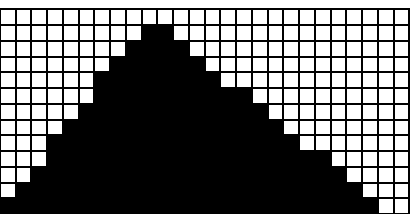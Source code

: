beginfig(0)

z1=origin;
z2=(5cm, 0);
z3=(9/5*cm, 12/5*cm);

for j:=-.2cm step .2cm until 2.7cm:
	for i:=-.2cm step .2cm until 5.3cm:
		if (3(j+.1cm)<=4(i+.1cm)) and ((i+.1cm)/5+(j+.1cm)/4<=cm) and (j+.1cm>=0):
			fill unitsquare scaled (.2cm) shifted (i, j);
		fi
	endfor
endfor

for j:=-.2cm step .2cm until 2.7cm:
	draw (-.2cm, j)--(5.2cm, j) withpen tinypen withcolor .25orange;
endfor
for i:=-.2cm step .2cm until 5.3cm:
	draw (i, -.2cm)--(i, 2.6cm) withpen tinypen withcolor .25orange;
endfor

endfig

